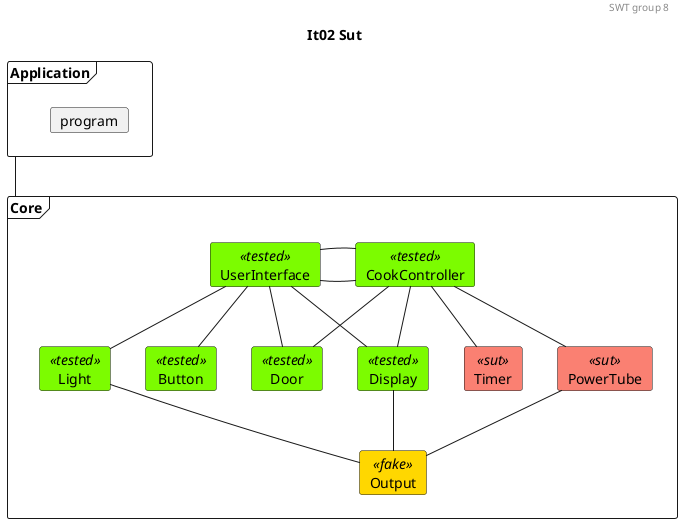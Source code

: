 @startuml

'Testing colors:
skinparam card{
    backgroundColor<<tested>> lawngreen
    backgroundColor<<sut>> salmon
    backgroundColor<<test>> salmon
    backgroundColor<<fake>> gold
}

header SWT group 8
title It02 Sut

frame Application{
    card program
}

frame Core{
    card UserInterface<<tested>>
    card CookController<<tested>>

    card Door<<tested>>
    card Light<<tested>>
    card Timer<<sut>>
    card PowerTube<<sut>>
    card Display<<tested>>
    card Output<<fake>>
    card Button<<tested>>
}

'Relations projects
' 0. to 1.
Application -- Core

'Relations CookController:
'1.
CookController - UserInterface
'1. to 2.
CookController -- Door
CookController -- Timer
CookController -- PowerTube
CookController -- Display

'Relations UserInterface:
'1.
UserInterface - CookController
'1. to 2.
UserInterface -- Light
UserInterface -- Door
UserInterface -- Display
UserInterface -- Button

' Relations 2. to 3.
Light -- Output
Display -- Output
PowerTube -- Output



@enduml